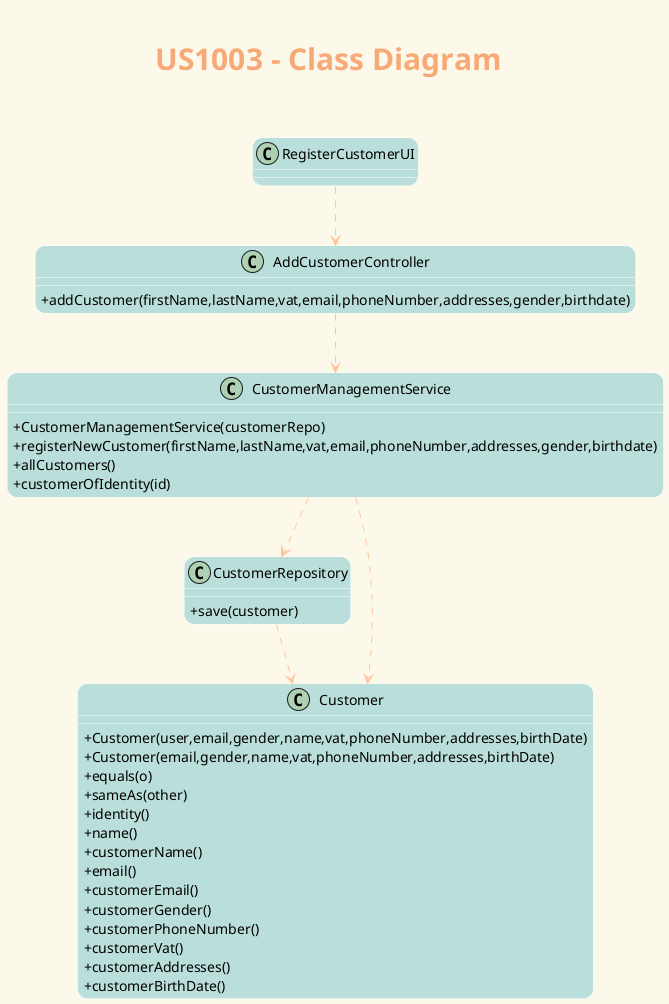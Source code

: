 @startuml
' ======= layout =========
skinparam backgroundColor #fcf9ea
skinparam titleBorderRoundCorner 15
skinparam titleFontSize 30
skinparam classAttributeIconSize 0
skinparam titleFontName Arial Black
skinparam titleFontColor #f8a978
skinparam roundcorner 20
skinparam stereotypeCBackgroundColor ffc5a1
skinparam class {

ArrowColor ffc5a1
BorderColor White
BackgroundColor badfdb
}


' ======= title =========
center header


endheader
title <b>US1003 - Class Diagram\n

' ======= classes =========
class AddCustomerController{
+addCustomer(firstName,lastName,vat,email,phoneNumber,addresses,gender,birthdate)
}
class RegisterCustomerUI{
}
class CustomerManagementService{
+CustomerManagementService(customerRepo)
+registerNewCustomer(firstName,lastName,vat,email,phoneNumber,addresses,gender,birthdate)
+allCustomers()
+customerOfIdentity(id)
}
class CustomerRepository{
+save(customer)
}
class Customer{
+Customer(user,email,gender,name,vat,phoneNumber,addresses,birthDate)
+Customer(email,gender,name,vat,phoneNumber,addresses,birthDate)
+equals(o)
+sameAs(other)
+identity()
+name()
+customerName()
+email()
+customerEmail()
+customerGender()
+customerPhoneNumber()
+customerVat()
+customerAddresses()
+customerBirthDate()
}

RegisterCustomerUI ..> AddCustomerController
AddCustomerController ..> CustomerManagementService
CustomerManagementService ..> CustomerRepository
CustomerManagementService ..> Customer
CustomerRepository ..> Customer
@enduml